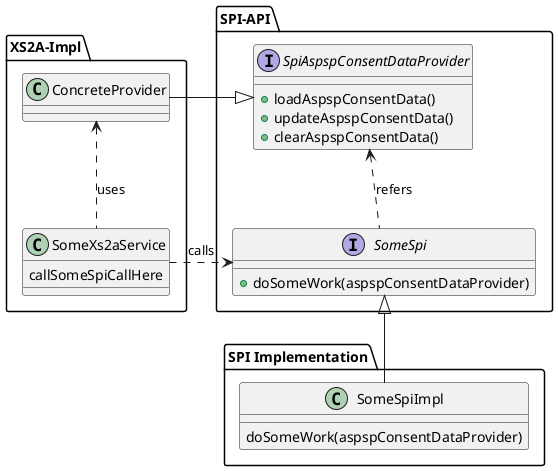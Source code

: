 @startuml




package "XS2A-Impl" {

    class ConcreteProvider {

    }

    class SomeXs2aService {
        callSomeSpiCallHere
    }

    ConcreteProvider <.. SomeXs2aService : uses

}

package "SPI-API" {
    interface SpiAspspConsentDataProvider {
        +loadAspspConsentData()
        +updateAspspConsentData()
        +clearAspspConsentData()
    }

    interface SomeSpi {
        +doSomeWork(aspspConsentDataProvider)
    }

    SpiAspspConsentDataProvider <.. SomeSpi : refers
}

ConcreteProvider -|> SpiAspspConsentDataProvider
SomeXs2aService .> SomeSpi : calls

package "SPI Implementation" {
    class SomeSpiImpl {
        doSomeWork(aspspConsentDataProvider)
    }
}

SomeSpi <|-- SomeSpiImpl

@enduml
